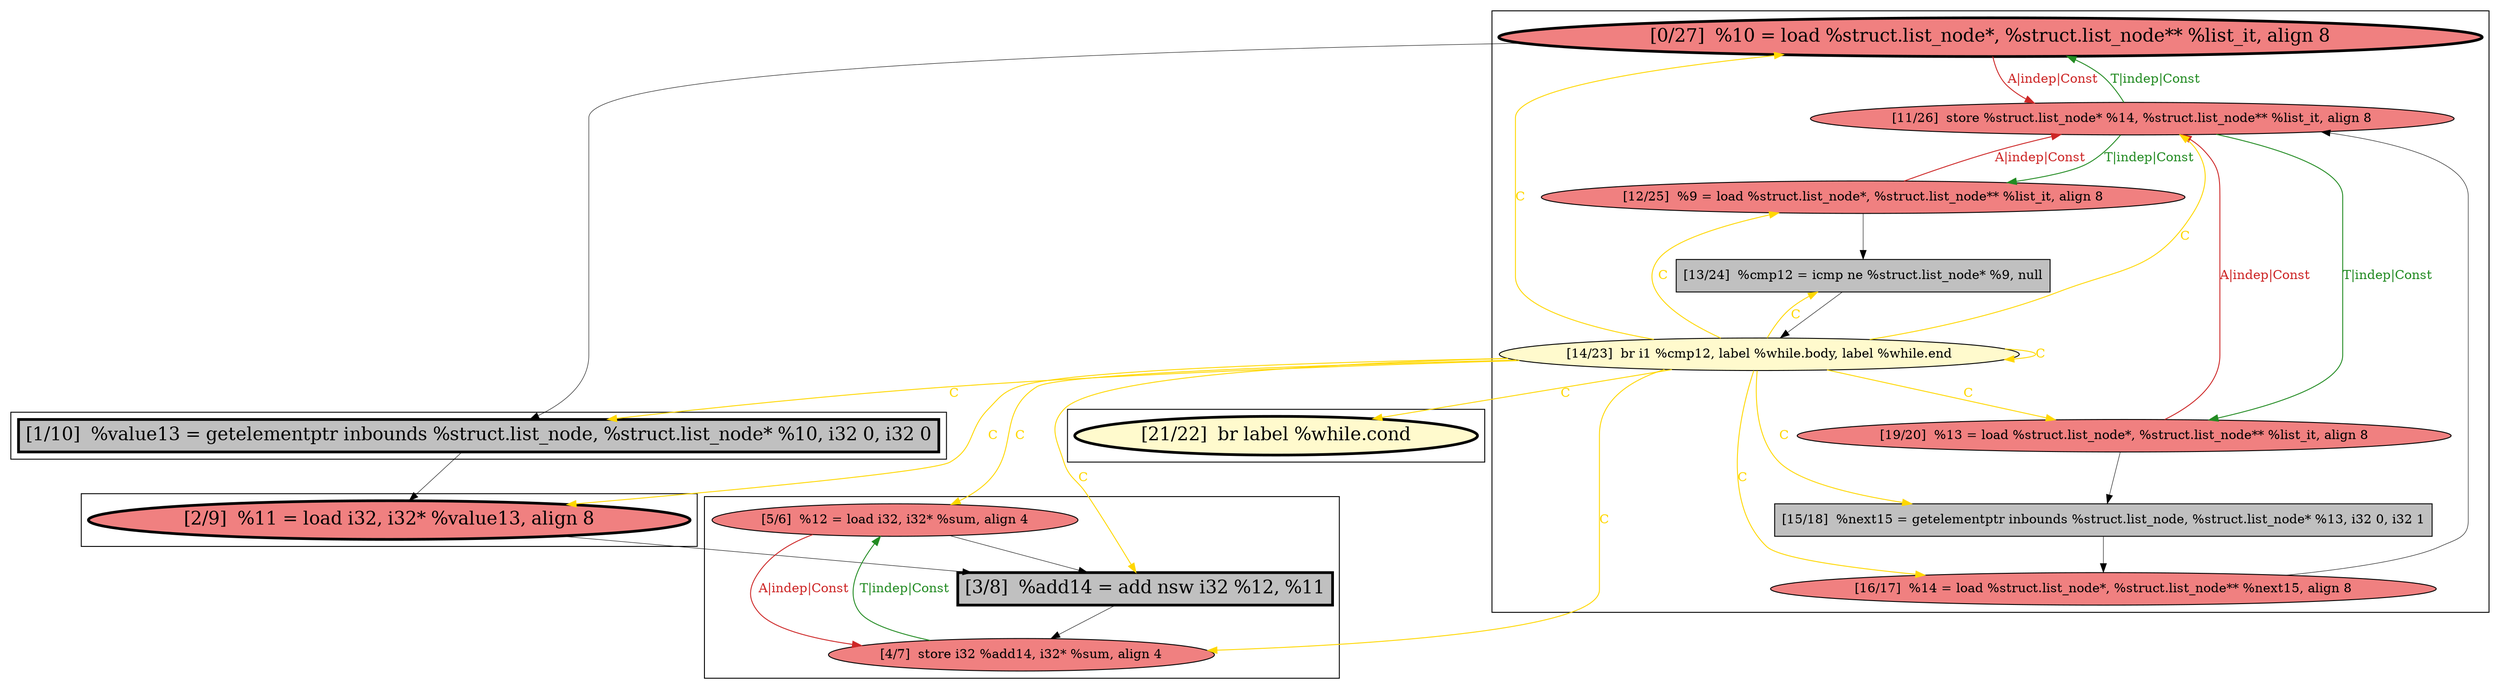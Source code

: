 
digraph G {



node640->node643 [style=solid,color=firebrick3,label="A|indep|Const",penwidth=1.0,fontcolor=firebrick3 ]
node643->node640 [style=solid,color=forestgreen,label="T|indep|Const",penwidth=1.0,fontcolor=forestgreen ]
node638->node643 [style=solid,color=firebrick3,label="A|indep|Const",penwidth=1.0,fontcolor=firebrick3 ]
node642->node643 [style=solid,color=firebrick3,label="A|indep|Const",penwidth=1.0,fontcolor=firebrick3 ]
node643->node638 [style=solid,color=forestgreen,label="T|indep|Const",penwidth=1.0,fontcolor=forestgreen ]
node645->node644 [style=solid,color=black,label="",penwidth=0.5,fontcolor=black ]
node642->node645 [style=solid,color=black,label="",penwidth=0.5,fontcolor=black ]
node644->node636 [style=solid,color=gold,label="C",penwidth=1.0,fontcolor=gold ]
node635->node634 [style=solid,color=black,label="",penwidth=0.5,fontcolor=black ]
node636->node634 [style=solid,color=black,label="",penwidth=0.5,fontcolor=black ]
node643->node642 [style=solid,color=forestgreen,label="T|indep|Const",penwidth=1.0,fontcolor=forestgreen ]
node639->node641 [style=solid,color=black,label="",penwidth=0.5,fontcolor=black ]
node644->node634 [style=solid,color=gold,label="C",penwidth=1.0,fontcolor=gold ]
node644->node633 [style=solid,color=gold,label="C",penwidth=1.0,fontcolor=gold ]
node640->node637 [style=solid,color=black,label="",penwidth=0.5,fontcolor=black ]
node644->node639 [style=solid,color=gold,label="C",penwidth=1.0,fontcolor=gold ]
node637->node636 [style=solid,color=black,label="",penwidth=0.5,fontcolor=black ]
node644->node640 [style=solid,color=gold,label="C",penwidth=1.0,fontcolor=gold ]
node644->node646 [style=solid,color=gold,label="C",penwidth=1.0,fontcolor=gold ]
node644->node635 [style=solid,color=gold,label="C",penwidth=1.0,fontcolor=gold ]
node644->node642 [style=solid,color=gold,label="C",penwidth=1.0,fontcolor=gold ]
node644->node638 [style=solid,color=gold,label="C",penwidth=1.0,fontcolor=gold ]
node641->node643 [style=solid,color=black,label="",penwidth=0.5,fontcolor=black ]
node644->node637 [style=solid,color=gold,label="C",penwidth=1.0,fontcolor=gold ]
node644->node643 [style=solid,color=gold,label="C",penwidth=1.0,fontcolor=gold ]
node633->node635 [style=solid,color=forestgreen,label="T|indep|Const",penwidth=1.0,fontcolor=forestgreen ]
node644->node641 [style=solid,color=gold,label="C",penwidth=1.0,fontcolor=gold ]
node635->node633 [style=solid,color=firebrick3,label="A|indep|Const",penwidth=1.0,fontcolor=firebrick3 ]
node644->node644 [style=solid,color=gold,label="C",penwidth=1.0,fontcolor=gold ]
node638->node639 [style=solid,color=black,label="",penwidth=0.5,fontcolor=black ]
node644->node645 [style=solid,color=gold,label="C",penwidth=1.0,fontcolor=gold ]
node634->node633 [style=solid,color=black,label="",penwidth=0.5,fontcolor=black ]


subgraph cluster4 {


node646 [penwidth=3.0,fontsize=20,fillcolor=lemonchiffon,label="[21/22]  br label %while.cond",shape=ellipse,style=filled ]



}

subgraph cluster3 {


node645 [fillcolor=grey,label="[13/24]  %cmp12 = icmp ne %struct.list_node* %9, null",shape=rectangle,style=filled ]
node644 [fillcolor=lemonchiffon,label="[14/23]  br i1 %cmp12, label %while.body, label %while.end",shape=ellipse,style=filled ]
node639 [fillcolor=grey,label="[15/18]  %next15 = getelementptr inbounds %struct.list_node, %struct.list_node* %13, i32 0, i32 1",shape=rectangle,style=filled ]
node638 [fillcolor=lightcoral,label="[19/20]  %13 = load %struct.list_node*, %struct.list_node** %list_it, align 8",shape=ellipse,style=filled ]
node641 [fillcolor=lightcoral,label="[16/17]  %14 = load %struct.list_node*, %struct.list_node** %next15, align 8",shape=ellipse,style=filled ]
node640 [penwidth=3.0,fontsize=20,fillcolor=lightcoral,label="[0/27]  %10 = load %struct.list_node*, %struct.list_node** %list_it, align 8",shape=ellipse,style=filled ]
node642 [fillcolor=lightcoral,label="[12/25]  %9 = load %struct.list_node*, %struct.list_node** %list_it, align 8",shape=ellipse,style=filled ]
node643 [fillcolor=lightcoral,label="[11/26]  store %struct.list_node* %14, %struct.list_node** %list_it, align 8",shape=ellipse,style=filled ]



}

subgraph cluster2 {


node637 [penwidth=3.0,fontsize=20,fillcolor=grey,label="[1/10]  %value13 = getelementptr inbounds %struct.list_node, %struct.list_node* %10, i32 0, i32 0",shape=rectangle,style=filled ]



}

subgraph cluster0 {


node635 [fillcolor=lightcoral,label="[5/6]  %12 = load i32, i32* %sum, align 4",shape=ellipse,style=filled ]
node633 [fillcolor=lightcoral,label="[4/7]  store i32 %add14, i32* %sum, align 4",shape=ellipse,style=filled ]
node634 [penwidth=3.0,fontsize=20,fillcolor=grey,label="[3/8]  %add14 = add nsw i32 %12, %11",shape=rectangle,style=filled ]



}

subgraph cluster1 {


node636 [penwidth=3.0,fontsize=20,fillcolor=lightcoral,label="[2/9]  %11 = load i32, i32* %value13, align 8",shape=ellipse,style=filled ]



}

}
